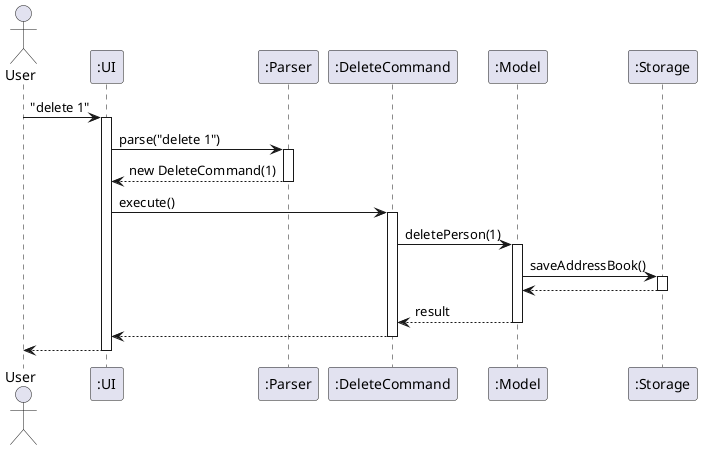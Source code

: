 @startuml

actor User
participant ":UI" as UI
participant ":Parser" as Parser
participant ":DeleteCommand" as Command
participant ":Model" as Model
participant ":Storage" as Storage

User -> UI : "delete 1"
activate UI

UI -> Parser : parse("delete 1")
activate Parser
Parser --> UI : new DeleteCommand(1)
deactivate Parser

UI -> Command : execute()
activate Command

Command -> Model : deletePerson(1)
activate Model

Model -> Storage : saveAddressBook()
activate Storage
Storage --> Model
deactivate Storage

Model --> Command : result
deactivate Model

Command --> UI
deactivate Command

UI --> User
deactivate UI

@enduml 